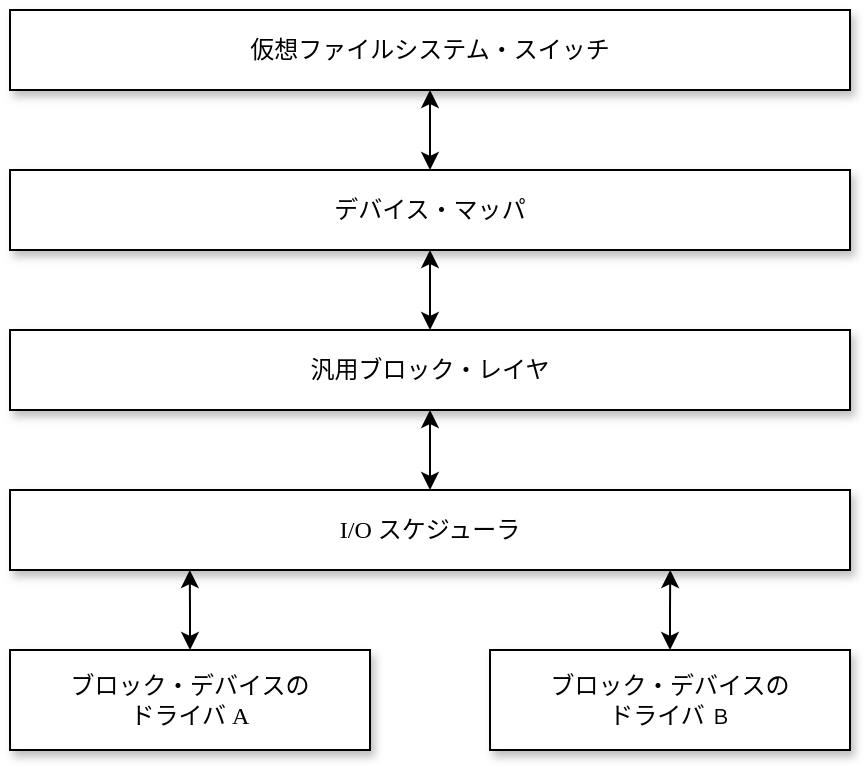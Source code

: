 <mxfile version="12.3.2" type="device" pages="1"><diagram id="3cvLIPoigPpL1EKRwWKT" name="ページ1"><mxGraphModel dx="805" dy="527" grid="1" gridSize="10" guides="1" tooltips="1" connect="1" arrows="1" fold="1" page="1" pageScale="1" pageWidth="1169" pageHeight="827" math="0" shadow="0"><root><mxCell id="0"/><mxCell id="1" parent="0"/><mxCell id="XvOsGUhEnzGXMXaszB2U-9" style="edgeStyle=orthogonalEdgeStyle;rounded=0;orthogonalLoop=1;jettySize=auto;html=1;exitX=0.5;exitY=1;exitDx=0;exitDy=0;startArrow=classic;startFill=1;" edge="1" parent="1" source="XvOsGUhEnzGXMXaszB2U-1" target="XvOsGUhEnzGXMXaszB2U-3"><mxGeometry relative="1" as="geometry"/></mxCell><mxCell id="XvOsGUhEnzGXMXaszB2U-1" value="&lt;font face=&quot;ヒラギノ角ゴ Pro W5&quot;&gt;仮想ファイルシステム・スイッチ&lt;/font&gt;" style="rounded=0;whiteSpace=wrap;html=1;shadow=1;" vertex="1" parent="1"><mxGeometry x="40" y="40" width="420" height="40" as="geometry"/></mxCell><mxCell id="XvOsGUhEnzGXMXaszB2U-10" style="edgeStyle=orthogonalEdgeStyle;rounded=0;orthogonalLoop=1;jettySize=auto;html=1;exitX=0.5;exitY=1;exitDx=0;exitDy=0;startArrow=classic;startFill=1;" edge="1" parent="1" source="XvOsGUhEnzGXMXaszB2U-3" target="XvOsGUhEnzGXMXaszB2U-4"><mxGeometry relative="1" as="geometry"/></mxCell><mxCell id="XvOsGUhEnzGXMXaszB2U-3" value="&lt;font face=&quot;ヒラギノ角ゴ Pro W5&quot;&gt;デバイス・マッパ&lt;/font&gt;" style="rounded=0;whiteSpace=wrap;html=1;shadow=1;" vertex="1" parent="1"><mxGeometry x="40" y="120" width="420" height="40" as="geometry"/></mxCell><mxCell id="XvOsGUhEnzGXMXaszB2U-11" style="edgeStyle=orthogonalEdgeStyle;rounded=0;orthogonalLoop=1;jettySize=auto;html=1;exitX=0.5;exitY=1;exitDx=0;exitDy=0;entryX=0.5;entryY=0;entryDx=0;entryDy=0;startArrow=classic;startFill=1;" edge="1" parent="1" source="XvOsGUhEnzGXMXaszB2U-4" target="XvOsGUhEnzGXMXaszB2U-5"><mxGeometry relative="1" as="geometry"/></mxCell><mxCell id="XvOsGUhEnzGXMXaszB2U-4" value="&lt;font face=&quot;ヒラギノ角ゴ Pro W5&quot;&gt;汎用ブロック・レイヤ&lt;br&gt;&lt;/font&gt;" style="rounded=0;whiteSpace=wrap;html=1;shadow=1;" vertex="1" parent="1"><mxGeometry x="40" y="200" width="420" height="40" as="geometry"/></mxCell><mxCell id="XvOsGUhEnzGXMXaszB2U-5" value="&lt;font face=&quot;ヒラギノ角ゴ Pro W5&quot;&gt;I/O スケジューラ&lt;br&gt;&lt;/font&gt;" style="rounded=0;whiteSpace=wrap;html=1;shadow=1;" vertex="1" parent="1"><mxGeometry x="40" y="280" width="420" height="40" as="geometry"/></mxCell><mxCell id="XvOsGUhEnzGXMXaszB2U-12" style="edgeStyle=orthogonalEdgeStyle;rounded=0;orthogonalLoop=1;jettySize=auto;html=1;entryX=0.214;entryY=1;entryDx=0;entryDy=0;entryPerimeter=0;startArrow=classic;startFill=1;" edge="1" parent="1" source="XvOsGUhEnzGXMXaszB2U-7" target="XvOsGUhEnzGXMXaszB2U-5"><mxGeometry relative="1" as="geometry"/></mxCell><mxCell id="XvOsGUhEnzGXMXaszB2U-7" value="&lt;font face=&quot;ヒラギノ角ゴ Pro W5&quot;&gt;ブロック・デバイスの&lt;br&gt;ドライバ A&lt;br&gt;&lt;/font&gt;" style="rounded=0;whiteSpace=wrap;html=1;shadow=1;" vertex="1" parent="1"><mxGeometry x="40" y="360" width="180" height="50" as="geometry"/></mxCell><mxCell id="XvOsGUhEnzGXMXaszB2U-13" style="edgeStyle=orthogonalEdgeStyle;rounded=0;orthogonalLoop=1;jettySize=auto;html=1;entryX=0.786;entryY=1;entryDx=0;entryDy=0;entryPerimeter=0;startArrow=classic;startFill=1;" edge="1" parent="1" source="XvOsGUhEnzGXMXaszB2U-8" target="XvOsGUhEnzGXMXaszB2U-5"><mxGeometry relative="1" as="geometry"/></mxCell><mxCell id="XvOsGUhEnzGXMXaszB2U-8" value="&lt;font face=&quot;ヒラギノ角ゴ Pro W5&quot;&gt;ブロック・デバイスの&lt;br&gt;ドライバ &lt;span style=&quot;font-size: 10px&quot;&gt;Ｂ&lt;/span&gt;&lt;br&gt;&lt;/font&gt;" style="rounded=0;whiteSpace=wrap;html=1;shadow=1;" vertex="1" parent="1"><mxGeometry x="280" y="360" width="180" height="50" as="geometry"/></mxCell></root></mxGraphModel></diagram></mxfile>